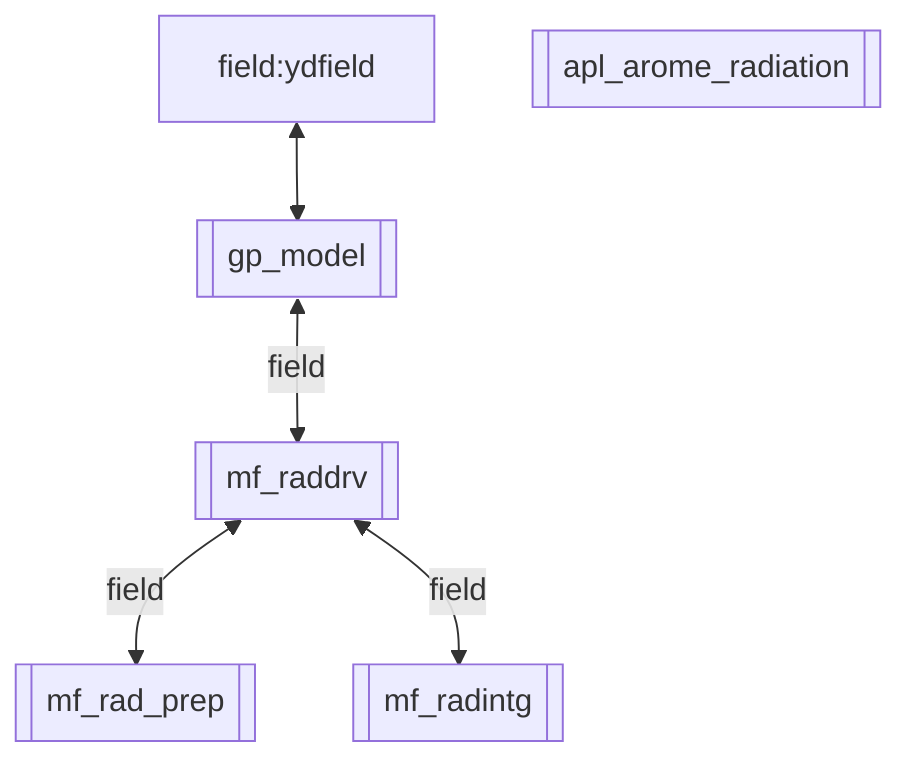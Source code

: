 flowchart TD

field["field:ydfield"]
gp_model@{shape: subproc}
mf_raddrv@{ shape: subproc, label: "mf_raddrv"}
mf_radintg@{ shape: subproc, label: "mf_radintg"}
mf_rad_prep@{ shape: subproc, label: "mf_rad_prep"}
apl_arome_radiation@{ shape: subproc, label: "apl_arome_radiation"}

field               <--> gp_model
gp_model   <-- field --> mf_raddrv
mf_raddrv  <-- field --> mf_rad_prep
mf_raddrv  <-- field --> mf_radintg